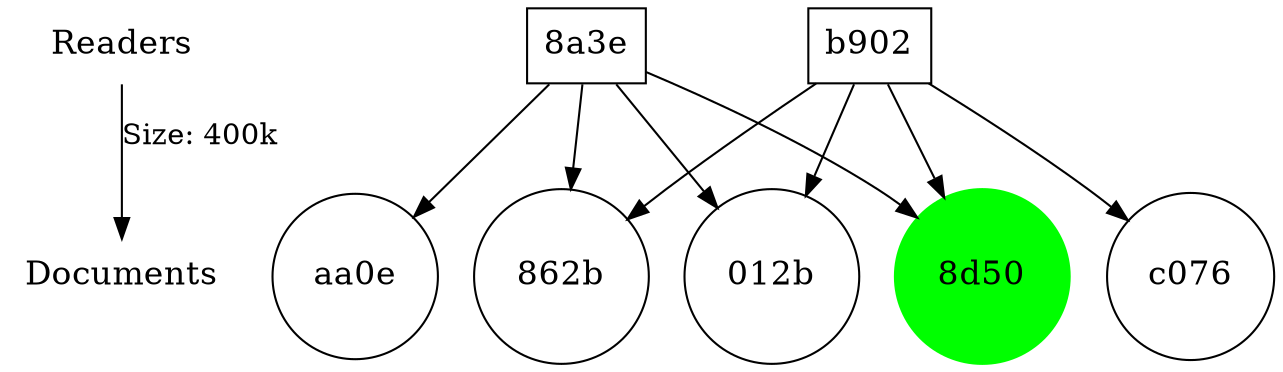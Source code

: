 strict digraph "Also likes" {
	node [fontsize=16 shape=plaintext]
	r [label=Readers]
	d [label=Documents]
	r -> d [label="Size: 400k"]
	"8d50" [label="8d50" color=green rank=d shape=circle style=filled]
	"862b" [label="862b" rank=d shape=circle]
	"8a3e" [label="8a3e" rank=r shape=box]
	"8a3e" -> "862b"
	"8a3e" -> "8d50"
	b902 [label=b902 rank=r shape=box]
	b902 -> "862b"
	b902 -> "8d50"
	"012b" [label="012b" rank=d shape=circle]
	"8a3e" [label="8a3e" rank=r shape=box]
	"8a3e" -> "012b"
	"8a3e" -> "8d50"
	b902 [label=b902 rank=r shape=box]
	b902 -> "012b"
	b902 -> "8d50"
	aa0e [label=aa0e rank=d shape=circle]
	"8a3e" [label="8a3e" rank=r shape=box]
	"8a3e" -> aa0e
	"8a3e" -> "8d50"
	c076 [label=c076 rank=d shape=circle]
	b902 [label=b902 rank=r shape=box]
	b902 -> c076
	b902 -> "8d50"
}
